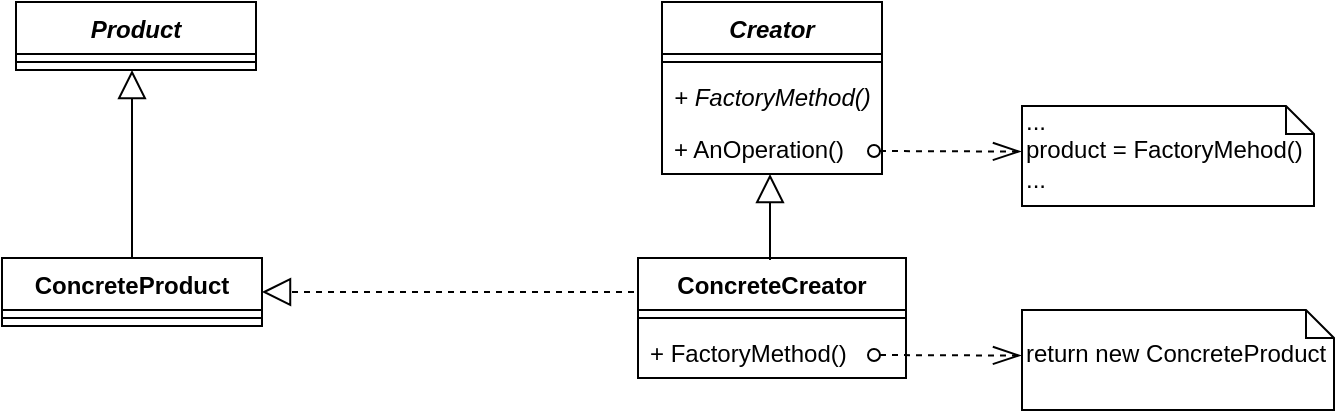 <mxfile version="12.0.0" type="device" pages="1"><diagram id="2ZdMpcEYw8c5IxgVJ9qO" name="Page-1"><mxGraphModel dx="1347" dy="725" grid="1" gridSize="10" guides="1" tooltips="1" connect="1" arrows="1" fold="1" page="1" pageScale="1" pageWidth="1654" pageHeight="1169" math="0" shadow="0"><root><mxCell id="0"/><mxCell id="1" parent="0"/><mxCell id="hR1SySjlGGVD3jN9xQlE-5" value="Product" style="swimlane;fontStyle=3;align=center;verticalAlign=top;childLayout=stackLayout;horizontal=1;startSize=26;horizontalStack=0;resizeParent=1;resizeParentMax=0;resizeLast=0;collapsible=1;marginBottom=0;" vertex="1" parent="1"><mxGeometry x="261" y="161" width="120" height="34" as="geometry"/></mxCell><mxCell id="hR1SySjlGGVD3jN9xQlE-7" value="" style="line;strokeWidth=1;fillColor=none;align=left;verticalAlign=middle;spacingTop=-1;spacingLeft=3;spacingRight=3;rotatable=0;labelPosition=right;points=[];portConstraint=eastwest;" vertex="1" parent="hR1SySjlGGVD3jN9xQlE-5"><mxGeometry y="26" width="120" height="8" as="geometry"/></mxCell><mxCell id="hR1SySjlGGVD3jN9xQlE-13" value="ConcreteProduct" style="swimlane;fontStyle=1;align=center;verticalAlign=top;childLayout=stackLayout;horizontal=1;startSize=26;horizontalStack=0;resizeParent=1;resizeParentMax=0;resizeLast=0;collapsible=1;marginBottom=0;" vertex="1" parent="1"><mxGeometry x="254" y="289" width="130" height="34" as="geometry"/></mxCell><mxCell id="hR1SySjlGGVD3jN9xQlE-15" value="" style="line;strokeWidth=1;fillColor=none;align=left;verticalAlign=middle;spacingTop=-1;spacingLeft=3;spacingRight=3;rotatable=0;labelPosition=right;points=[];portConstraint=eastwest;" vertex="1" parent="hR1SySjlGGVD3jN9xQlE-13"><mxGeometry y="26" width="130" height="8" as="geometry"/></mxCell><mxCell id="hR1SySjlGGVD3jN9xQlE-21" value="Creator" style="swimlane;fontStyle=3;align=center;verticalAlign=top;childLayout=stackLayout;horizontal=1;startSize=26;horizontalStack=0;resizeParent=1;resizeParentMax=0;resizeLast=0;collapsible=1;marginBottom=0;" vertex="1" parent="1"><mxGeometry x="584" y="161" width="110" height="86" as="geometry"/></mxCell><mxCell id="hR1SySjlGGVD3jN9xQlE-22" value="" style="line;strokeWidth=1;fillColor=none;align=left;verticalAlign=middle;spacingTop=-1;spacingLeft=3;spacingRight=3;rotatable=0;labelPosition=right;points=[];portConstraint=eastwest;" vertex="1" parent="hR1SySjlGGVD3jN9xQlE-21"><mxGeometry y="26" width="110" height="8" as="geometry"/></mxCell><mxCell id="hR1SySjlGGVD3jN9xQlE-23" value="+ FactoryMethod()" style="text;strokeColor=none;fillColor=none;align=left;verticalAlign=top;spacingLeft=4;spacingRight=4;overflow=hidden;rotatable=0;points=[[0,0.5],[1,0.5]];portConstraint=eastwest;fontStyle=2" vertex="1" parent="hR1SySjlGGVD3jN9xQlE-21"><mxGeometry y="34" width="110" height="26" as="geometry"/></mxCell><mxCell id="hR1SySjlGGVD3jN9xQlE-42" value="+ AnOperation()" style="text;strokeColor=none;fillColor=none;align=left;verticalAlign=top;spacingLeft=4;spacingRight=4;overflow=hidden;rotatable=0;points=[[0,0.5],[1,0.5]];portConstraint=eastwest;fontStyle=0" vertex="1" parent="hR1SySjlGGVD3jN9xQlE-21"><mxGeometry y="60" width="110" height="26" as="geometry"/></mxCell><mxCell id="hR1SySjlGGVD3jN9xQlE-24" value="ConcreteCreator" style="swimlane;fontStyle=1;align=center;verticalAlign=top;childLayout=stackLayout;horizontal=1;startSize=26;horizontalStack=0;resizeParent=1;resizeParentMax=0;resizeLast=0;collapsible=1;marginBottom=0;" vertex="1" parent="1"><mxGeometry x="572" y="289" width="134" height="60" as="geometry"/></mxCell><mxCell id="hR1SySjlGGVD3jN9xQlE-25" value="" style="line;strokeWidth=1;fillColor=none;align=left;verticalAlign=middle;spacingTop=-1;spacingLeft=3;spacingRight=3;rotatable=0;labelPosition=right;points=[];portConstraint=eastwest;" vertex="1" parent="hR1SySjlGGVD3jN9xQlE-24"><mxGeometry y="26" width="134" height="8" as="geometry"/></mxCell><mxCell id="hR1SySjlGGVD3jN9xQlE-26" value="+ FactoryMethod()" style="text;strokeColor=none;fillColor=none;align=left;verticalAlign=top;spacingLeft=4;spacingRight=4;overflow=hidden;rotatable=0;points=[[0,0.5],[1,0.5]];portConstraint=eastwest;fontStyle=0" vertex="1" parent="hR1SySjlGGVD3jN9xQlE-24"><mxGeometry y="34" width="134" height="26" as="geometry"/></mxCell><mxCell id="hR1SySjlGGVD3jN9xQlE-35" value="...&lt;br&gt;product = FactoryMehod()&lt;br&gt;..." style="shape=note;whiteSpace=wrap;html=1;size=14;verticalAlign=top;align=left;spacingTop=-6;" vertex="1" parent="1"><mxGeometry x="764" y="213" width="146" height="50" as="geometry"/></mxCell><mxCell id="hR1SySjlGGVD3jN9xQlE-36" value="" style="endArrow=openThin;dashed=1;endFill=0;endSize=12;html=1;startArrow=oval;startFill=0;" edge="1" parent="1"><mxGeometry width="160" relative="1" as="geometry"><mxPoint x="690" y="235.5" as="sourcePoint"/><mxPoint x="763.5" y="235.775" as="targetPoint"/></mxGeometry></mxCell><mxCell id="hR1SySjlGGVD3jN9xQlE-37" value="" style="endArrow=block;endFill=0;endSize=12;html=1;exitX=0.5;exitY=0;exitDx=0;exitDy=0;" edge="1" parent="1" source="hR1SySjlGGVD3jN9xQlE-13"><mxGeometry width="160" relative="1" as="geometry"><mxPoint x="319" y="276" as="sourcePoint"/><mxPoint x="319" y="195" as="targetPoint"/></mxGeometry></mxCell><mxCell id="hR1SySjlGGVD3jN9xQlE-43" value="" style="endArrow=block;endFill=0;endSize=12;html=1;" edge="1" parent="1"><mxGeometry width="160" relative="1" as="geometry"><mxPoint x="638" y="290" as="sourcePoint"/><mxPoint x="638" y="247" as="targetPoint"/></mxGeometry></mxCell><mxCell id="hR1SySjlGGVD3jN9xQlE-44" value="&lt;br&gt;return new ConcreteProduct" style="shape=note;whiteSpace=wrap;html=1;size=14;verticalAlign=top;align=left;spacingTop=-6;" vertex="1" parent="1"><mxGeometry x="764" y="315" width="156" height="50" as="geometry"/></mxCell><mxCell id="hR1SySjlGGVD3jN9xQlE-45" value="" style="endArrow=openThin;dashed=1;endFill=0;endSize=12;html=1;startArrow=oval;startFill=0;" edge="1" parent="1"><mxGeometry width="160" relative="1" as="geometry"><mxPoint x="690" y="337.5" as="sourcePoint"/><mxPoint x="763.5" y="337.775" as="targetPoint"/></mxGeometry></mxCell><mxCell id="hR1SySjlGGVD3jN9xQlE-46" value="" style="endArrow=block;dashed=1;endFill=0;endSize=12;html=1;entryX=1;entryY=0.5;entryDx=0;entryDy=0;" edge="1" parent="1" target="hR1SySjlGGVD3jN9xQlE-13"><mxGeometry width="160" relative="1" as="geometry"><mxPoint x="570" y="306" as="sourcePoint"/><mxPoint x="410" y="390" as="targetPoint"/></mxGeometry></mxCell></root></mxGraphModel></diagram></mxfile>